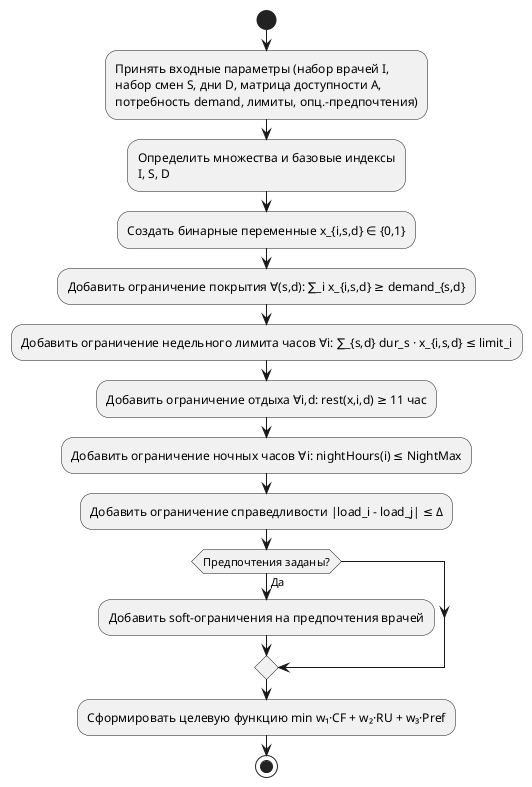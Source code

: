 @startuml
start
:Принять входные параметры (набор врачей I,\nнабор смен S, дни D, матрица доступности A,\nпотребность demand, лимиты, опц.-предпочтения);
:Определить множества и базовые индексы\nI, S, D;
:Создать бинарные переменные x_{i,s,d} ∈ {0,1};
:Добавить ограничение покрытия ∀(s,d): ∑_i x_{i,s,d} ≥ demand_{s,d};
:Добавить ограничение недельного лимита часов ∀i: ∑_{s,d} dur_s · x_{i,s,d} ≤ limit_i;
:Добавить ограничение отдыха ∀i,d: rest(x,i,d) ≥ 11 час;
:Добавить ограничение ночных часов ∀i: nightHours(i) ≤ NightMax;
:Добавить ограничение справедливости |load_i - load_j| ≤ Δ;
if (Предпочтения заданы?) then (Да)
  :Добавить soft-ограничения на предпочтения врачей;
endif
:Сформировать целевую функцию min w₁·CF + w₂·RU + w₃·Pref;
stop

@enduml